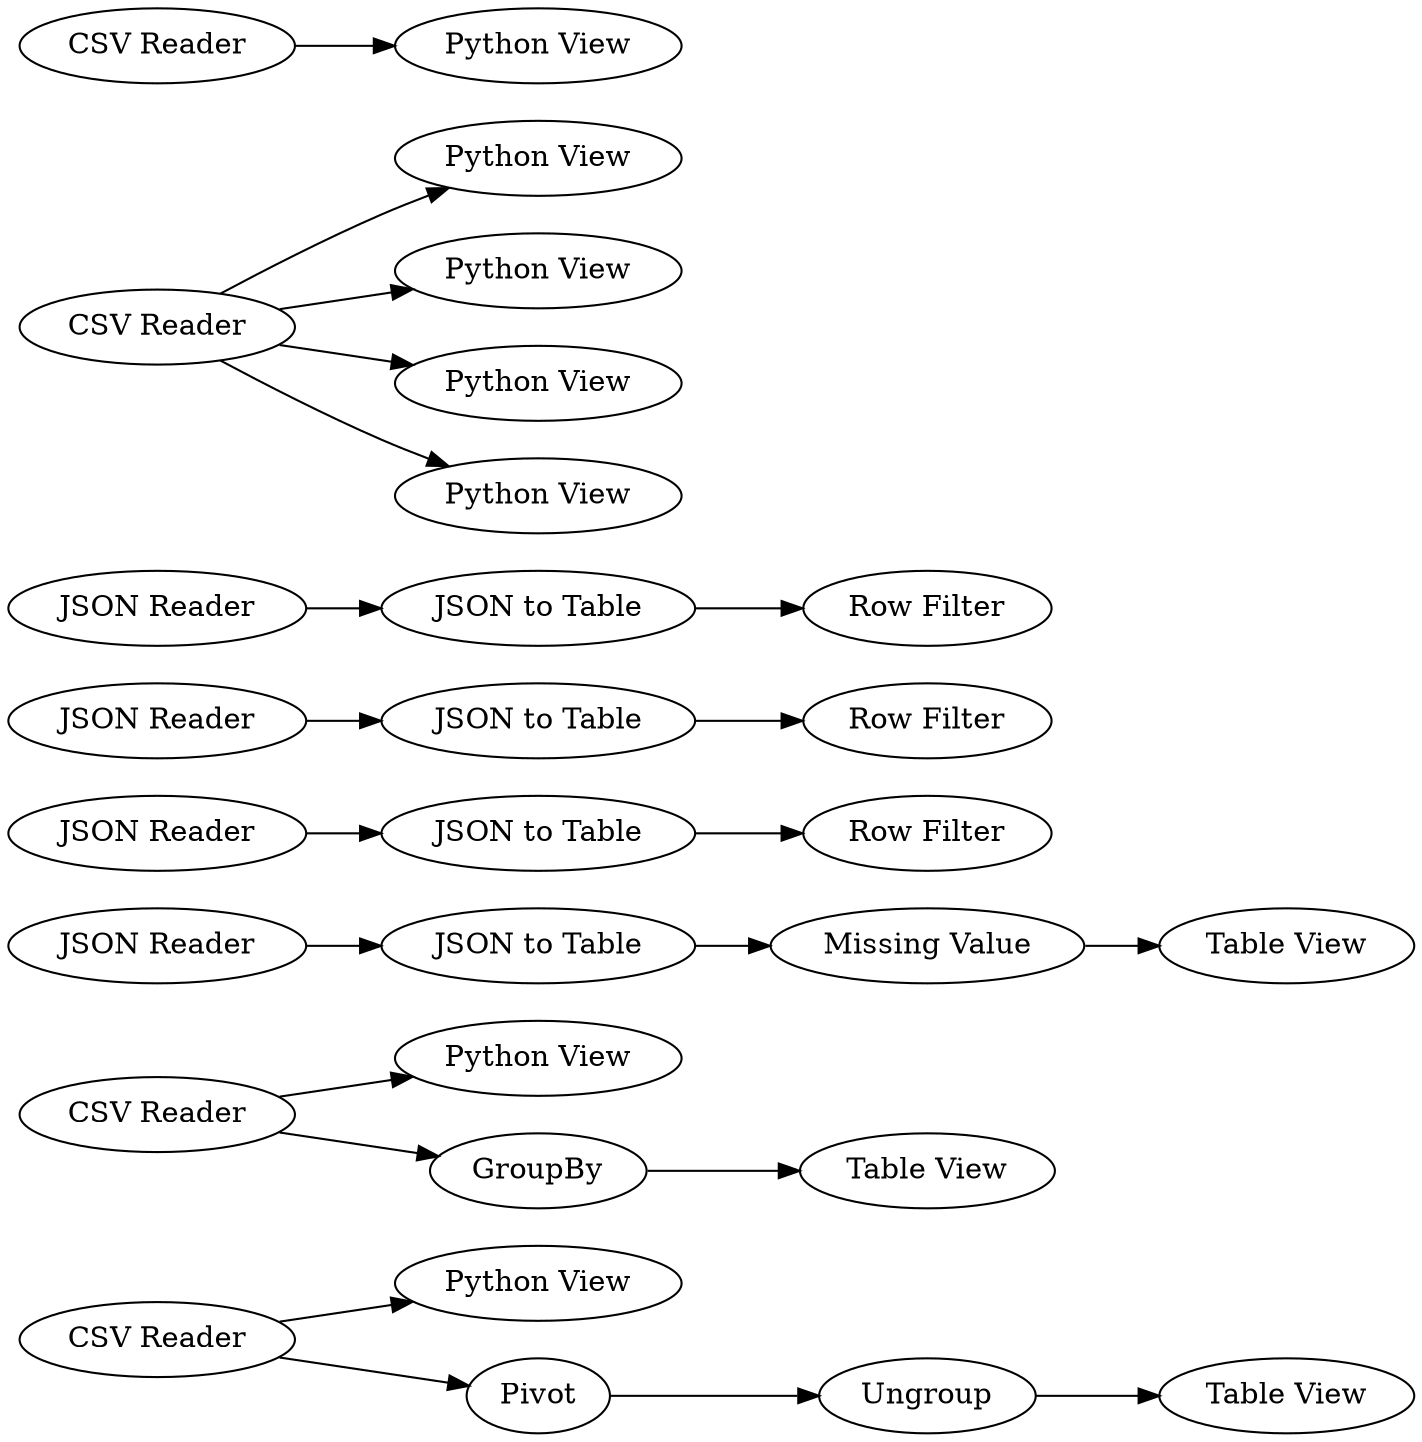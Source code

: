 digraph {
	"-4438779062866091108_20" [label="Python View"]
	"-4438779062866091108_29" [label=Pivot]
	"-4438779062866091108_18" [label="Python View"]
	"-4438779062866091108_39" [label="Table View"]
	"-4438779062866091108_28" [label="Table View"]
	"-4438779062866091108_37" [label="JSON Reader"]
	"-4438779062866091108_42" [label="Row Filter"]
	"-4438779062866091108_19" [label="CSV Reader"]
	"-4438779062866091108_43" [label="JSON Reader"]
	"-4438779062866091108_48" [label="JSON to Table"]
	"-4438779062866091108_22" [label=GroupBy]
	"-4438779062866091108_5" [label="Python View"]
	"-4438779062866091108_6" [label="CSV Reader"]
	"-4438779062866091108_30" [label=Ungroup]
	"-4438779062866091108_14" [label="Python View"]
	"-4438779062866091108_15" [label="CSV Reader"]
	"-4438779062866091108_40" [label="JSON Reader"]
	"-4438779062866091108_44" [label="JSON to Table"]
	"-4438779062866091108_36" [label="Missing Value"]
	"-4438779062866091108_47" [label="JSON Reader"]
	"-4438779062866091108_38" [label="JSON to Table"]
	"-4438779062866091108_16" [label="Python View"]
	"-4438779062866091108_46" [label="Row Filter"]
	"-4438779062866091108_7" [label="Python View"]
	"-4438779062866091108_23" [label="Python View"]
	"-4438779062866091108_27" [label="Table View"]
	"-4438779062866091108_45" [label="Row Filter"]
	"-4438779062866091108_17" [label="CSV Reader"]
	"-4438779062866091108_41" [label="JSON to Table"]
	"-4438779062866091108_19" -> "-4438779062866091108_20"
	"-4438779062866091108_17" -> "-4438779062866091108_22"
	"-4438779062866091108_30" -> "-4438779062866091108_28"
	"-4438779062866091108_48" -> "-4438779062866091108_46"
	"-4438779062866091108_6" -> "-4438779062866091108_5"
	"-4438779062866091108_36" -> "-4438779062866091108_39"
	"-4438779062866091108_6" -> "-4438779062866091108_7"
	"-4438779062866091108_37" -> "-4438779062866091108_38"
	"-4438779062866091108_41" -> "-4438779062866091108_42"
	"-4438779062866091108_38" -> "-4438779062866091108_36"
	"-4438779062866091108_17" -> "-4438779062866091108_18"
	"-4438779062866091108_22" -> "-4438779062866091108_27"
	"-4438779062866091108_47" -> "-4438779062866091108_48"
	"-4438779062866091108_6" -> "-4438779062866091108_16"
	"-4438779062866091108_6" -> "-4438779062866091108_23"
	"-4438779062866091108_40" -> "-4438779062866091108_41"
	"-4438779062866091108_44" -> "-4438779062866091108_45"
	"-4438779062866091108_19" -> "-4438779062866091108_29"
	"-4438779062866091108_15" -> "-4438779062866091108_14"
	"-4438779062866091108_43" -> "-4438779062866091108_44"
	"-4438779062866091108_29" -> "-4438779062866091108_30"
	rankdir=LR
}
